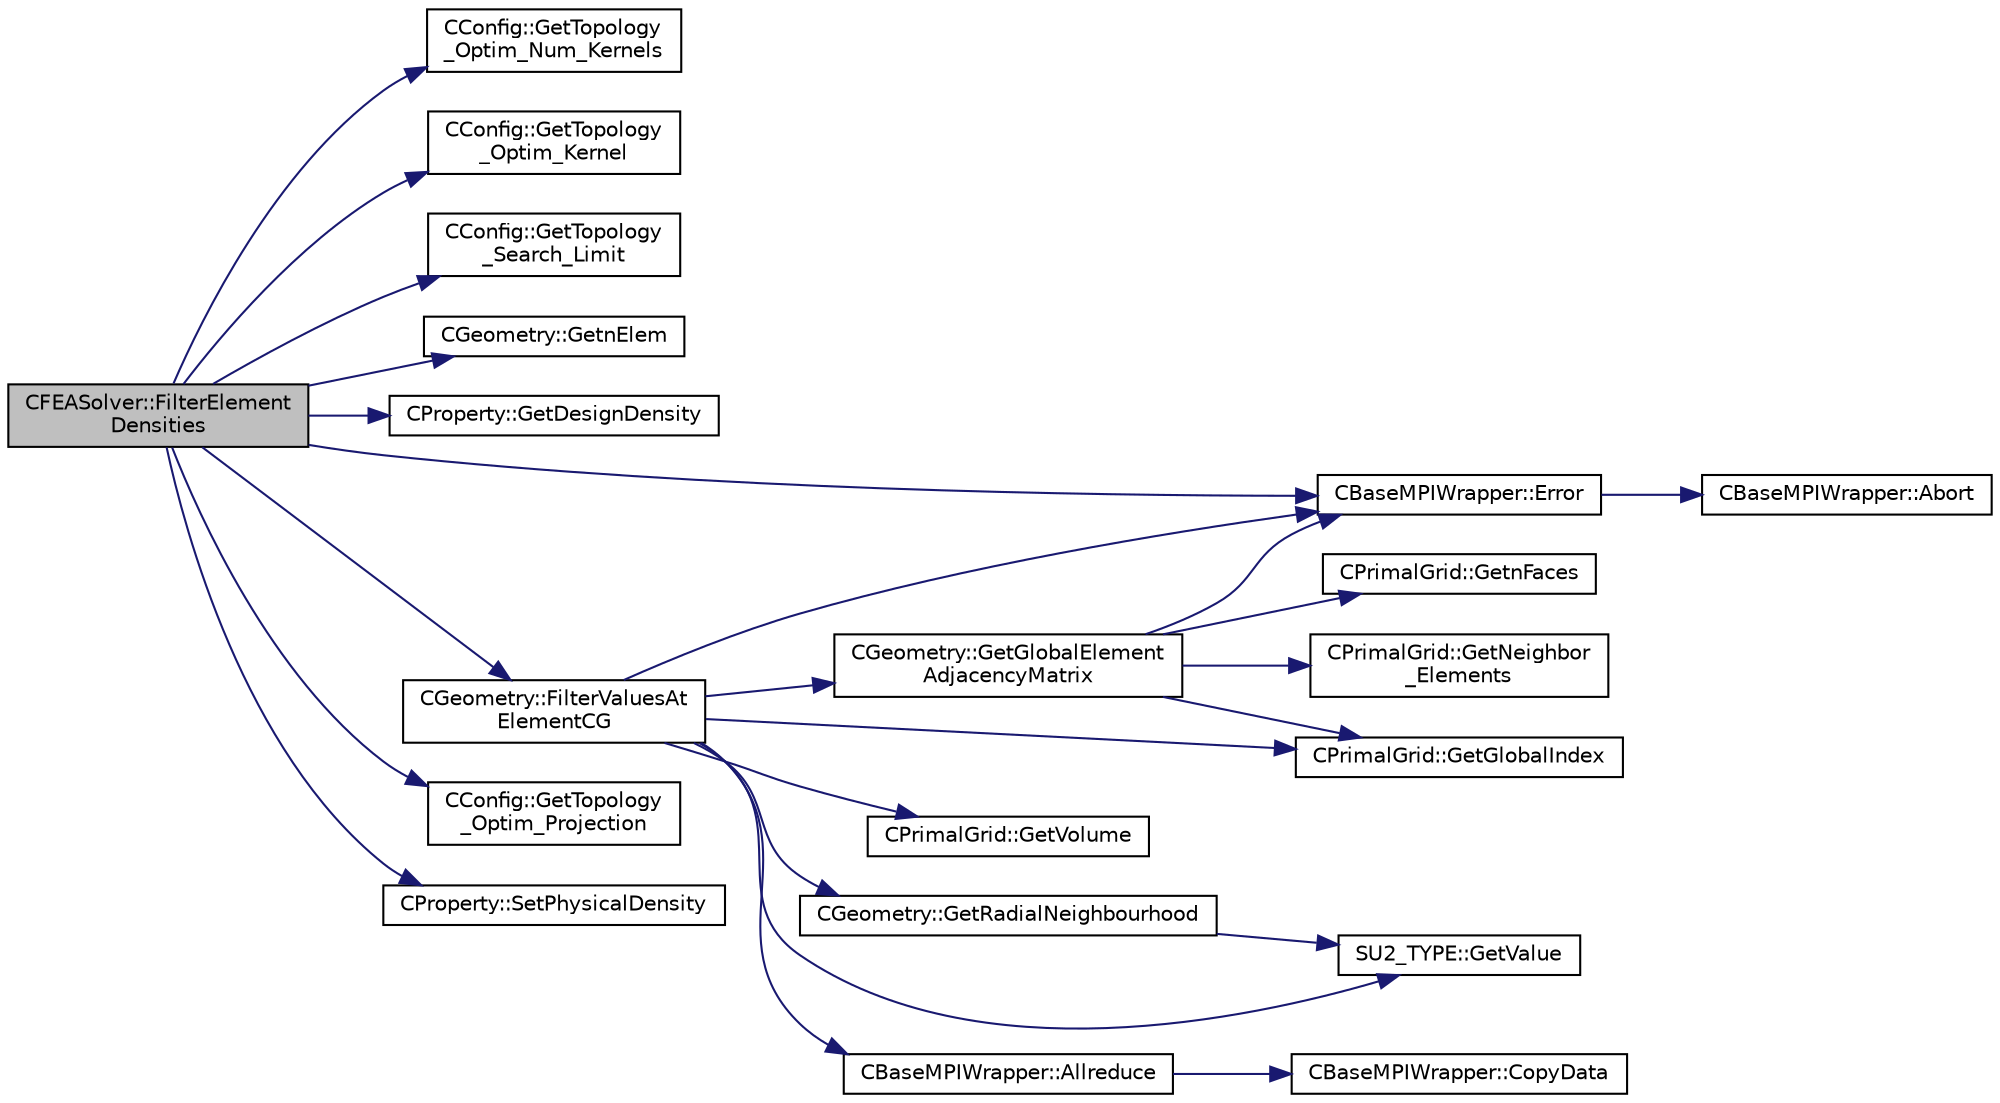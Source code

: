 digraph "CFEASolver::FilterElementDensities"
{
  edge [fontname="Helvetica",fontsize="10",labelfontname="Helvetica",labelfontsize="10"];
  node [fontname="Helvetica",fontsize="10",shape=record];
  rankdir="LR";
  Node494 [label="CFEASolver::FilterElement\lDensities",height=0.2,width=0.4,color="black", fillcolor="grey75", style="filled", fontcolor="black"];
  Node494 -> Node495 [color="midnightblue",fontsize="10",style="solid",fontname="Helvetica"];
  Node495 [label="CConfig::GetTopology\l_Optim_Num_Kernels",height=0.2,width=0.4,color="black", fillcolor="white", style="filled",URL="$class_c_config.html#a5258e06bd90b27d1af39c1d0b7fd79c5",tooltip="Number of kernels to use in filtering the design density field. "];
  Node494 -> Node496 [color="midnightblue",fontsize="10",style="solid",fontname="Helvetica"];
  Node496 [label="CConfig::GetTopology\l_Optim_Kernel",height=0.2,width=0.4,color="black", fillcolor="white", style="filled",URL="$class_c_config.html#a56fa0541c4a20a8e46158536beb7eaf7",tooltip="Get the i&#39;th kernel to use, its parameter, and the radius. "];
  Node494 -> Node497 [color="midnightblue",fontsize="10",style="solid",fontname="Helvetica"];
  Node497 [label="CConfig::GetTopology\l_Search_Limit",height=0.2,width=0.4,color="black", fillcolor="white", style="filled",URL="$class_c_config.html#a774a421b6bd4038fdca66b9d3e50f47f",tooltip="Get the maximum \"logical radius\" (degree of neighborhood) to consider in the neighbor search..."];
  Node494 -> Node498 [color="midnightblue",fontsize="10",style="solid",fontname="Helvetica"];
  Node498 [label="CGeometry::GetnElem",height=0.2,width=0.4,color="black", fillcolor="white", style="filled",URL="$class_c_geometry.html#a4ae48ec038df1f5ee7c1daadabea5e99",tooltip="Get number of elements. "];
  Node494 -> Node499 [color="midnightblue",fontsize="10",style="solid",fontname="Helvetica"];
  Node499 [label="CProperty::GetDesignDensity",height=0.2,width=0.4,color="black", fillcolor="white", style="filled",URL="$class_c_property.html#a76faa7434b5141896d284dc680040557",tooltip="Get the value of the Design density. "];
  Node494 -> Node500 [color="midnightblue",fontsize="10",style="solid",fontname="Helvetica"];
  Node500 [label="CGeometry::FilterValuesAt\lElementCG",height=0.2,width=0.4,color="black", fillcolor="white", style="filled",URL="$class_c_geometry.html#a02e1d354b9cd4b52304db5f01b65e8cd",tooltip="Filter values given at the element CG by performing a weighted average over a radial neighbourhood..."];
  Node500 -> Node501 [color="midnightblue",fontsize="10",style="solid",fontname="Helvetica"];
  Node501 [label="CGeometry::GetGlobalElement\lAdjacencyMatrix",height=0.2,width=0.4,color="black", fillcolor="white", style="filled",URL="$class_c_geometry.html#a65e8021c9f7ecf79323ce9b88ab82e55",tooltip="Build the global (entire mesh!) adjacency matrix for the elements in compressed format. Used by FilterValuesAtElementCG to search for geometrically close neighbours. "];
  Node501 -> Node502 [color="midnightblue",fontsize="10",style="solid",fontname="Helvetica"];
  Node502 [label="CBaseMPIWrapper::Error",height=0.2,width=0.4,color="black", fillcolor="white", style="filled",URL="$class_c_base_m_p_i_wrapper.html#a04457c47629bda56704e6a8804833eeb"];
  Node502 -> Node503 [color="midnightblue",fontsize="10",style="solid",fontname="Helvetica"];
  Node503 [label="CBaseMPIWrapper::Abort",height=0.2,width=0.4,color="black", fillcolor="white", style="filled",URL="$class_c_base_m_p_i_wrapper.html#a21ef5681e2acb532d345e9bab173ef07"];
  Node501 -> Node504 [color="midnightblue",fontsize="10",style="solid",fontname="Helvetica"];
  Node504 [label="CPrimalGrid::GetGlobalIndex",height=0.2,width=0.4,color="black", fillcolor="white", style="filled",URL="$class_c_primal_grid.html#a403a8b285dcea42521ab72b931a83e1a",tooltip="Get the element global index in a parallel computation. "];
  Node501 -> Node505 [color="midnightblue",fontsize="10",style="solid",fontname="Helvetica"];
  Node505 [label="CPrimalGrid::GetnFaces",height=0.2,width=0.4,color="black", fillcolor="white", style="filled",URL="$class_c_primal_grid.html#a0ed05bb848693e3975e12943d8612029",tooltip="A pure virtual member. "];
  Node501 -> Node506 [color="midnightblue",fontsize="10",style="solid",fontname="Helvetica"];
  Node506 [label="CPrimalGrid::GetNeighbor\l_Elements",height=0.2,width=0.4,color="black", fillcolor="white", style="filled",URL="$class_c_primal_grid.html#adeebb3c087f7deb2f98cc3059d05e366",tooltip="Get the elements that surround an element. "];
  Node500 -> Node504 [color="midnightblue",fontsize="10",style="solid",fontname="Helvetica"];
  Node500 -> Node507 [color="midnightblue",fontsize="10",style="solid",fontname="Helvetica"];
  Node507 [label="CPrimalGrid::GetVolume",height=0.2,width=0.4,color="black", fillcolor="white", style="filled",URL="$class_c_primal_grid.html#a8b4a5f75e165f0d6f27d59d5039be9b6",tooltip="Get the center of gravity of an element (including edges). "];
  Node500 -> Node508 [color="midnightblue",fontsize="10",style="solid",fontname="Helvetica"];
  Node508 [label="CBaseMPIWrapper::Allreduce",height=0.2,width=0.4,color="black", fillcolor="white", style="filled",URL="$class_c_base_m_p_i_wrapper.html#a637b6fd917a8ca91ce748ba88e0d66b6"];
  Node508 -> Node509 [color="midnightblue",fontsize="10",style="solid",fontname="Helvetica"];
  Node509 [label="CBaseMPIWrapper::CopyData",height=0.2,width=0.4,color="black", fillcolor="white", style="filled",URL="$class_c_base_m_p_i_wrapper.html#a4725cc1dd65b161b483e812a538a5e36"];
  Node500 -> Node510 [color="midnightblue",fontsize="10",style="solid",fontname="Helvetica"];
  Node510 [label="CGeometry::GetRadialNeighbourhood",height=0.2,width=0.4,color="black", fillcolor="white", style="filled",URL="$class_c_geometry.html#ac5a56a6ce0cd8eaef35ec883df837cf2",tooltip="Get the neighbours of the global element in the first position of \"neighbours\" that are within \"radiu..."];
  Node510 -> Node511 [color="midnightblue",fontsize="10",style="solid",fontname="Helvetica"];
  Node511 [label="SU2_TYPE::GetValue",height=0.2,width=0.4,color="black", fillcolor="white", style="filled",URL="$namespace_s_u2___t_y_p_e.html#a0ed43473f5a450ce028d088427bf10cb",tooltip="Get the (primitive) value of the datatype (needs to be implemented for each new type). "];
  Node500 -> Node511 [color="midnightblue",fontsize="10",style="solid",fontname="Helvetica"];
  Node500 -> Node502 [color="midnightblue",fontsize="10",style="solid",fontname="Helvetica"];
  Node494 -> Node512 [color="midnightblue",fontsize="10",style="solid",fontname="Helvetica"];
  Node512 [label="CConfig::GetTopology\l_Optim_Projection",height=0.2,width=0.4,color="black", fillcolor="white", style="filled",URL="$class_c_config.html#ac613862a60948d7797eaabc49d38d29d",tooltip="Get the type and parameter for the projection function used in topology optimization. "];
  Node494 -> Node502 [color="midnightblue",fontsize="10",style="solid",fontname="Helvetica"];
  Node494 -> Node513 [color="midnightblue",fontsize="10",style="solid",fontname="Helvetica"];
  Node513 [label="CProperty::SetPhysicalDensity",height=0.2,width=0.4,color="black", fillcolor="white", style="filled",URL="$class_c_property.html#acba06771bc9c0eb03e1888507c120217",tooltip="Set the Physical density (used to penalize element stiffness by the FEM solver). "];
}
